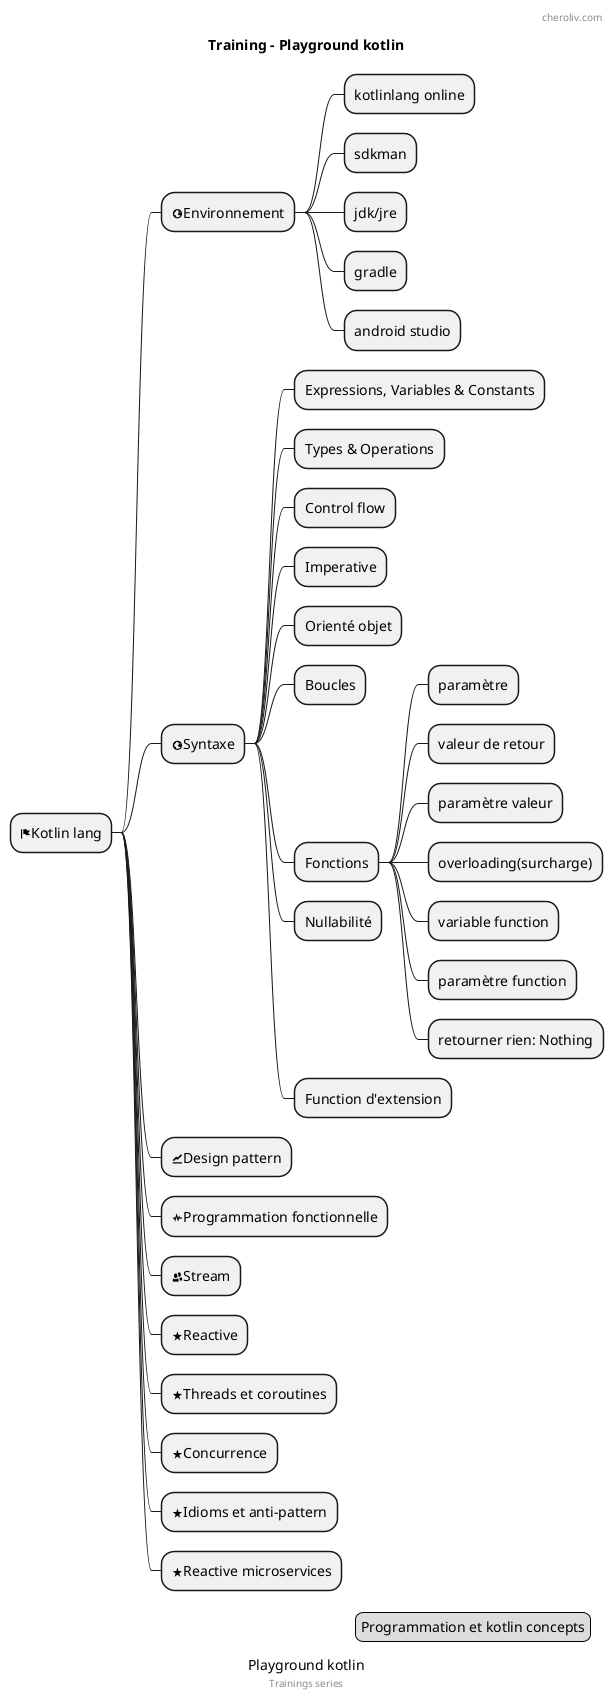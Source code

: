 @startmindmap
'https://plantuml.com/mindmap-diagram

caption Playground kotlin
title Training - Playground kotlin

* <&flag>Kotlin lang

** <&globe>Environnement
*** kotlinlang online
*** sdkman
*** jdk/jre
*** gradle
*** android studio

** <&globe>Syntaxe
*** Expressions, Variables & Constants
*** Types & Operations
*** Control flow
*** Imperative
*** Orienté objet
*** Boucles
*** Fonctions
**** paramètre
**** valeur de retour
**** paramètre valeur
**** overloading(surcharge)
**** variable function
**** paramètre function
**** retourner rien: Nothing
*** Nullabilité
*** Function d'extension
** <&graph>Design pattern
** <&pulse>Programmation fonctionnelle
** <&people>Stream
** <&star>Reactive
** <&star>Threads et coroutines
** <&star>Concurrence
** <&star>Idioms et anti-pattern
** <&star>Reactive microservices


header
    cheroliv.com
endheader

center footer Trainings series

legend right
  Programmation et kotlin concepts
endlegend
@endmindmap
